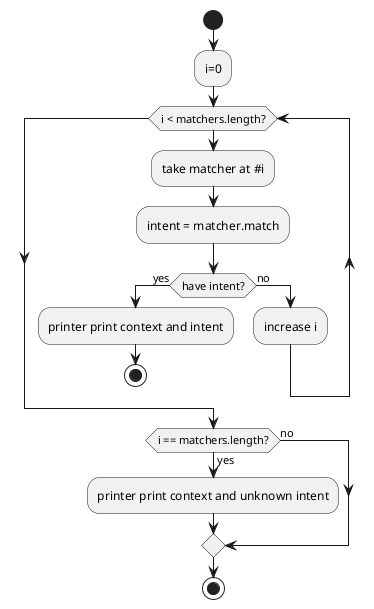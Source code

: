 @startuml matchers run
@startuml matcher
start

:i=0;

while (i < matchers.length?)
  :take matcher at #i;
  :intent = matcher.match;

  if (have intent?) then (yes)
    :printer print context and intent;
    stop
  else (no)
    :increase i;
  endif
endwhile

if (i == matchers.length?) then (yes)
  :printer print context and unknown intent;
else (no)
endif

stop

@enduml

@enduml

